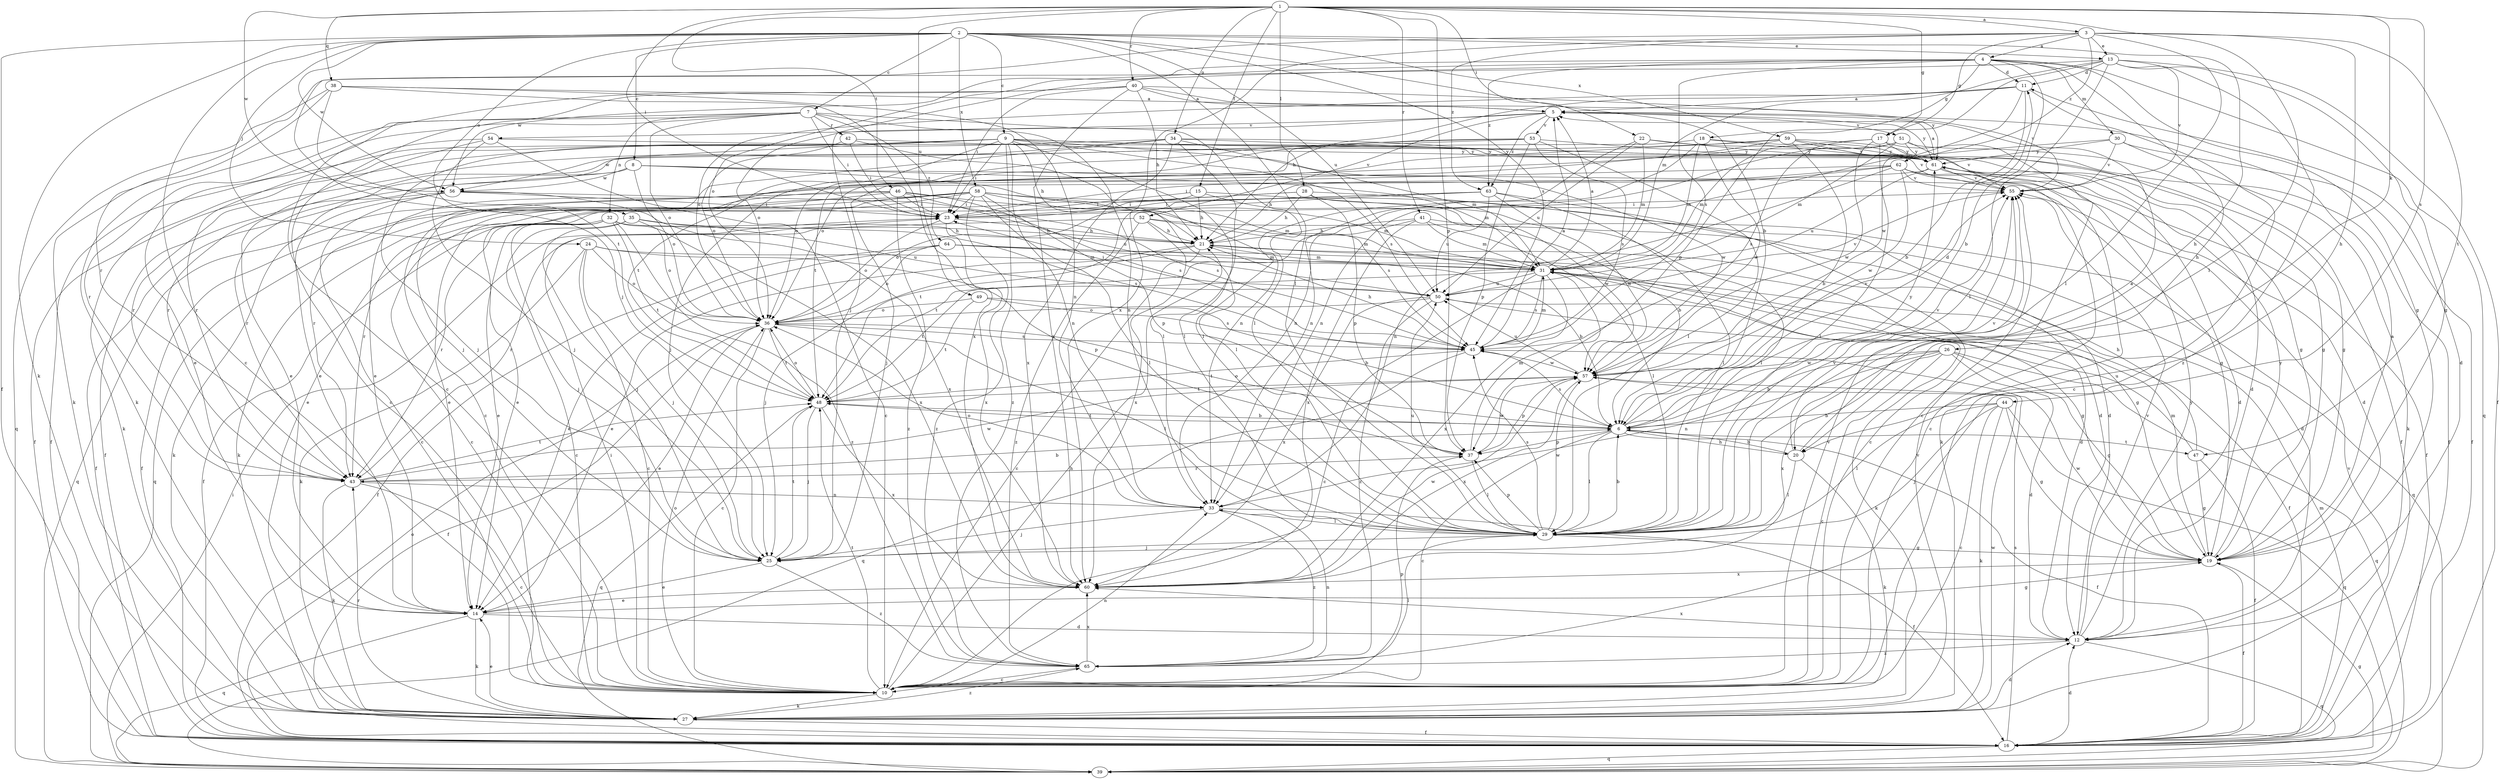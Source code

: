 strict digraph  {
	1 -> 3 [label=a];
	3 -> 4 [label=a];
	11 -> 5 [label=a];
	19 -> 5 [label=a];
	20 -> 5 [label=a];
	31 -> 5 [label=a];
	38 -> 5 [label=a];
	40 -> 5 [label=a];
	45 -> 5 [label=a];
	61 -> 5 [label=a];
	2 -> 6 [label=b];
	4 -> 6 [label=b];
	11 -> 6 [label=b];
	15 -> 6 [label=b];
	20 -> 6 [label=b];
	26 -> 6 [label=b];
	29 -> 6 [label=b];
	43 -> 6 [label=b];
	44 -> 6 [label=b];
	48 -> 6 [label=b];
	49 -> 6 [label=b];
	59 -> 6 [label=b];
	64 -> 6 [label=b];
	2 -> 7 [label=c];
	2 -> 8 [label=c];
	2 -> 9 [label=c];
	2 -> 10 [label=c];
	6 -> 10 [label=c];
	7 -> 10 [label=c];
	11 -> 10 [label=c];
	17 -> 10 [label=c];
	21 -> 10 [label=c];
	24 -> 10 [label=c];
	26 -> 10 [label=c];
	31 -> 10 [label=c];
	35 -> 10 [label=c];
	36 -> 10 [label=c];
	40 -> 10 [label=c];
	43 -> 10 [label=c];
	44 -> 10 [label=c];
	46 -> 10 [label=c];
	54 -> 10 [label=c];
	56 -> 10 [label=c];
	59 -> 10 [label=c];
	62 -> 10 [label=c];
	63 -> 10 [label=c];
	65 -> 10 [label=c];
	4 -> 11 [label=d];
	6 -> 11 [label=d];
	12 -> 11 [label=d];
	13 -> 11 [label=d];
	14 -> 12 [label=d];
	16 -> 12 [label=d];
	21 -> 12 [label=d];
	26 -> 12 [label=d];
	27 -> 12 [label=d];
	28 -> 12 [label=d];
	34 -> 12 [label=d];
	41 -> 12 [label=d];
	58 -> 12 [label=d];
	61 -> 12 [label=d];
	62 -> 12 [label=d];
	2 -> 13 [label=e];
	3 -> 13 [label=e];
	7 -> 14 [label=e];
	15 -> 14 [label=e];
	21 -> 14 [label=e];
	25 -> 14 [label=e];
	27 -> 14 [label=e];
	28 -> 14 [label=e];
	32 -> 14 [label=e];
	36 -> 14 [label=e];
	51 -> 14 [label=e];
	53 -> 14 [label=e];
	54 -> 14 [label=e];
	58 -> 14 [label=e];
	60 -> 14 [label=e];
	64 -> 14 [label=e];
	1 -> 15 [label=f];
	2 -> 16 [label=f];
	6 -> 16 [label=f];
	8 -> 16 [label=f];
	9 -> 16 [label=f];
	13 -> 16 [label=f];
	18 -> 16 [label=f];
	19 -> 16 [label=f];
	27 -> 16 [label=f];
	30 -> 16 [label=f];
	31 -> 16 [label=f];
	32 -> 16 [label=f];
	33 -> 16 [label=f];
	34 -> 16 [label=f];
	36 -> 16 [label=f];
	46 -> 16 [label=f];
	47 -> 16 [label=f];
	51 -> 16 [label=f];
	56 -> 16 [label=f];
	62 -> 16 [label=f];
	64 -> 16 [label=f];
	1 -> 17 [label=g];
	3 -> 17 [label=g];
	4 -> 18 [label=g];
	4 -> 19 [label=g];
	8 -> 19 [label=g];
	9 -> 19 [label=g];
	13 -> 19 [label=g];
	14 -> 19 [label=g];
	22 -> 19 [label=g];
	26 -> 19 [label=g];
	29 -> 19 [label=g];
	31 -> 19 [label=g];
	39 -> 19 [label=g];
	44 -> 19 [label=g];
	47 -> 19 [label=g];
	59 -> 19 [label=g];
	64 -> 19 [label=g];
	2 -> 20 [label=h];
	3 -> 20 [label=h];
	4 -> 20 [label=h];
	6 -> 20 [label=h];
	9 -> 21 [label=h];
	10 -> 21 [label=h];
	11 -> 21 [label=h];
	15 -> 21 [label=h];
	23 -> 21 [label=h];
	28 -> 21 [label=h];
	32 -> 21 [label=h];
	35 -> 21 [label=h];
	40 -> 21 [label=h];
	41 -> 21 [label=h];
	45 -> 21 [label=h];
	47 -> 21 [label=h];
	52 -> 21 [label=h];
	62 -> 21 [label=h];
	1 -> 22 [label=i];
	1 -> 23 [label=i];
	7 -> 23 [label=i];
	9 -> 23 [label=i];
	10 -> 23 [label=i];
	15 -> 23 [label=i];
	28 -> 23 [label=i];
	39 -> 23 [label=i];
	40 -> 23 [label=i];
	42 -> 23 [label=i];
	46 -> 23 [label=i];
	50 -> 23 [label=i];
	55 -> 23 [label=i];
	56 -> 23 [label=i];
	58 -> 23 [label=i];
	62 -> 23 [label=i];
	63 -> 23 [label=i];
	2 -> 24 [label=j];
	3 -> 25 [label=j];
	4 -> 25 [label=j];
	9 -> 25 [label=j];
	21 -> 25 [label=j];
	24 -> 25 [label=j];
	29 -> 25 [label=j];
	32 -> 25 [label=j];
	33 -> 25 [label=j];
	34 -> 25 [label=j];
	35 -> 25 [label=j];
	44 -> 25 [label=j];
	48 -> 25 [label=j];
	53 -> 25 [label=j];
	54 -> 25 [label=j];
	62 -> 25 [label=j];
	1 -> 26 [label=k];
	2 -> 27 [label=k];
	9 -> 27 [label=k];
	10 -> 27 [label=k];
	14 -> 27 [label=k];
	20 -> 27 [label=k];
	24 -> 27 [label=k];
	30 -> 27 [label=k];
	38 -> 27 [label=k];
	40 -> 27 [label=k];
	43 -> 27 [label=k];
	44 -> 27 [label=k];
	50 -> 27 [label=k];
	56 -> 27 [label=k];
	58 -> 27 [label=k];
	61 -> 27 [label=k];
	1 -> 28 [label=l];
	1 -> 29 [label=l];
	2 -> 29 [label=l];
	3 -> 29 [label=l];
	6 -> 29 [label=l];
	7 -> 29 [label=l];
	8 -> 29 [label=l];
	9 -> 29 [label=l];
	13 -> 29 [label=l];
	15 -> 29 [label=l];
	17 -> 29 [label=l];
	20 -> 29 [label=l];
	33 -> 29 [label=l];
	34 -> 29 [label=l];
	36 -> 29 [label=l];
	37 -> 29 [label=l];
	41 -> 29 [label=l];
	42 -> 29 [label=l];
	44 -> 29 [label=l];
	53 -> 29 [label=l];
	58 -> 29 [label=l];
	63 -> 29 [label=l];
	65 -> 29 [label=l];
	4 -> 30 [label=m];
	8 -> 31 [label=m];
	13 -> 31 [label=m];
	16 -> 31 [label=m];
	17 -> 31 [label=m];
	18 -> 31 [label=m];
	19 -> 31 [label=m];
	21 -> 31 [label=m];
	22 -> 31 [label=m];
	24 -> 31 [label=m];
	34 -> 31 [label=m];
	37 -> 31 [label=m];
	41 -> 31 [label=m];
	45 -> 31 [label=m];
	46 -> 31 [label=m];
	51 -> 31 [label=m];
	52 -> 31 [label=m];
	58 -> 31 [label=m];
	64 -> 31 [label=m];
	7 -> 32 [label=n];
	7 -> 33 [label=n];
	9 -> 33 [label=n];
	10 -> 33 [label=n];
	18 -> 33 [label=n];
	22 -> 33 [label=n];
	26 -> 33 [label=n];
	30 -> 33 [label=n];
	38 -> 33 [label=n];
	43 -> 33 [label=n];
	51 -> 33 [label=n];
	62 -> 33 [label=n];
	65 -> 33 [label=n];
	1 -> 34 [label=o];
	2 -> 35 [label=o];
	4 -> 36 [label=o];
	5 -> 36 [label=o];
	6 -> 36 [label=o];
	7 -> 36 [label=o];
	8 -> 36 [label=o];
	10 -> 36 [label=o];
	11 -> 36 [label=o];
	16 -> 36 [label=o];
	23 -> 36 [label=o];
	24 -> 36 [label=o];
	33 -> 36 [label=o];
	35 -> 36 [label=o];
	42 -> 36 [label=o];
	48 -> 36 [label=o];
	49 -> 36 [label=o];
	50 -> 36 [label=o];
	53 -> 36 [label=o];
	59 -> 36 [label=o];
	63 -> 36 [label=o];
	64 -> 36 [label=o];
	1 -> 37 [label=p];
	6 -> 37 [label=p];
	10 -> 37 [label=p];
	13 -> 37 [label=p];
	24 -> 37 [label=p];
	28 -> 37 [label=p];
	29 -> 37 [label=p];
	53 -> 37 [label=p];
	57 -> 37 [label=p];
	58 -> 37 [label=p];
	1 -> 38 [label=q];
	4 -> 39 [label=q];
	12 -> 39 [label=q];
	14 -> 39 [label=q];
	16 -> 39 [label=q];
	26 -> 39 [label=q];
	38 -> 39 [label=q];
	44 -> 39 [label=q];
	45 -> 39 [label=q];
	46 -> 39 [label=q];
	48 -> 39 [label=q];
	52 -> 39 [label=q];
	58 -> 39 [label=q];
	1 -> 40 [label=r];
	1 -> 41 [label=r];
	7 -> 42 [label=r];
	7 -> 43 [label=r];
	8 -> 43 [label=r];
	13 -> 43 [label=r];
	27 -> 43 [label=r];
	32 -> 43 [label=r];
	34 -> 43 [label=r];
	37 -> 43 [label=r];
	52 -> 43 [label=r];
	54 -> 43 [label=r];
	58 -> 43 [label=r];
	59 -> 43 [label=r];
	61 -> 43 [label=r];
	1 -> 44 [label=s];
	2 -> 45 [label=s];
	4 -> 45 [label=s];
	6 -> 45 [label=s];
	9 -> 45 [label=s];
	16 -> 45 [label=s];
	17 -> 45 [label=s];
	29 -> 45 [label=s];
	31 -> 45 [label=s];
	32 -> 45 [label=s];
	36 -> 45 [label=s];
	46 -> 45 [label=s];
	49 -> 45 [label=s];
	53 -> 45 [label=s];
	56 -> 45 [label=s];
	58 -> 45 [label=s];
	1 -> 46 [label=t];
	3 -> 47 [label=t];
	6 -> 47 [label=t];
	6 -> 48 [label=t];
	9 -> 48 [label=t];
	10 -> 48 [label=t];
	18 -> 48 [label=t];
	25 -> 48 [label=t];
	31 -> 48 [label=t];
	32 -> 48 [label=t];
	36 -> 48 [label=t];
	38 -> 48 [label=t];
	41 -> 48 [label=t];
	43 -> 48 [label=t];
	45 -> 48 [label=t];
	49 -> 48 [label=t];
	57 -> 48 [label=t];
	63 -> 48 [label=t];
	1 -> 49 [label=u];
	2 -> 50 [label=u];
	22 -> 50 [label=u];
	29 -> 50 [label=u];
	31 -> 50 [label=u];
	35 -> 50 [label=u];
	46 -> 50 [label=u];
	47 -> 50 [label=u];
	57 -> 50 [label=u];
	61 -> 50 [label=u];
	63 -> 50 [label=u];
	5 -> 51 [label=v];
	5 -> 52 [label=v];
	5 -> 53 [label=v];
	5 -> 54 [label=v];
	6 -> 55 [label=v];
	10 -> 55 [label=v];
	12 -> 55 [label=v];
	13 -> 55 [label=v];
	16 -> 55 [label=v];
	20 -> 55 [label=v];
	27 -> 55 [label=v];
	29 -> 55 [label=v];
	30 -> 55 [label=v];
	40 -> 55 [label=v];
	50 -> 55 [label=v];
	51 -> 55 [label=v];
	57 -> 55 [label=v];
	59 -> 55 [label=v];
	61 -> 55 [label=v];
	62 -> 55 [label=v];
	1 -> 56 [label=w];
	2 -> 56 [label=w];
	4 -> 56 [label=w];
	8 -> 56 [label=w];
	9 -> 56 [label=w];
	9 -> 57 [label=w];
	11 -> 57 [label=w];
	17 -> 57 [label=w];
	18 -> 57 [label=w];
	19 -> 57 [label=w];
	26 -> 57 [label=w];
	27 -> 57 [label=w];
	28 -> 57 [label=w];
	29 -> 57 [label=w];
	37 -> 57 [label=w];
	43 -> 57 [label=w];
	45 -> 57 [label=w];
	60 -> 57 [label=w];
	62 -> 57 [label=w];
	63 -> 57 [label=w];
	2 -> 58 [label=x];
	2 -> 59 [label=x];
	3 -> 60 [label=x];
	12 -> 60 [label=x];
	19 -> 60 [label=x];
	23 -> 60 [label=x];
	26 -> 60 [label=x];
	31 -> 60 [label=x];
	32 -> 60 [label=x];
	34 -> 60 [label=x];
	38 -> 60 [label=x];
	40 -> 60 [label=x];
	41 -> 60 [label=x];
	48 -> 60 [label=x];
	50 -> 60 [label=x];
	52 -> 60 [label=x];
	56 -> 60 [label=x];
	57 -> 60 [label=x];
	65 -> 60 [label=x];
	5 -> 61 [label=y];
	6 -> 61 [label=y];
	9 -> 61 [label=y];
	12 -> 61 [label=y];
	17 -> 61 [label=y];
	18 -> 61 [label=y];
	19 -> 61 [label=y];
	22 -> 61 [label=y];
	30 -> 61 [label=y];
	34 -> 61 [label=y];
	40 -> 61 [label=y];
	42 -> 61 [label=y];
	51 -> 61 [label=y];
	53 -> 61 [label=y];
	54 -> 61 [label=y];
	59 -> 61 [label=y];
	3 -> 62 [label=z];
	3 -> 63 [label=z];
	4 -> 63 [label=z];
	5 -> 63 [label=z];
	7 -> 64 [label=z];
	9 -> 65 [label=z];
	12 -> 65 [label=z];
	13 -> 65 [label=z];
	25 -> 65 [label=z];
	27 -> 65 [label=z];
	32 -> 65 [label=z];
	33 -> 65 [label=z];
	46 -> 65 [label=z];
	50 -> 65 [label=z];
	52 -> 65 [label=z];
	58 -> 65 [label=z];
}
